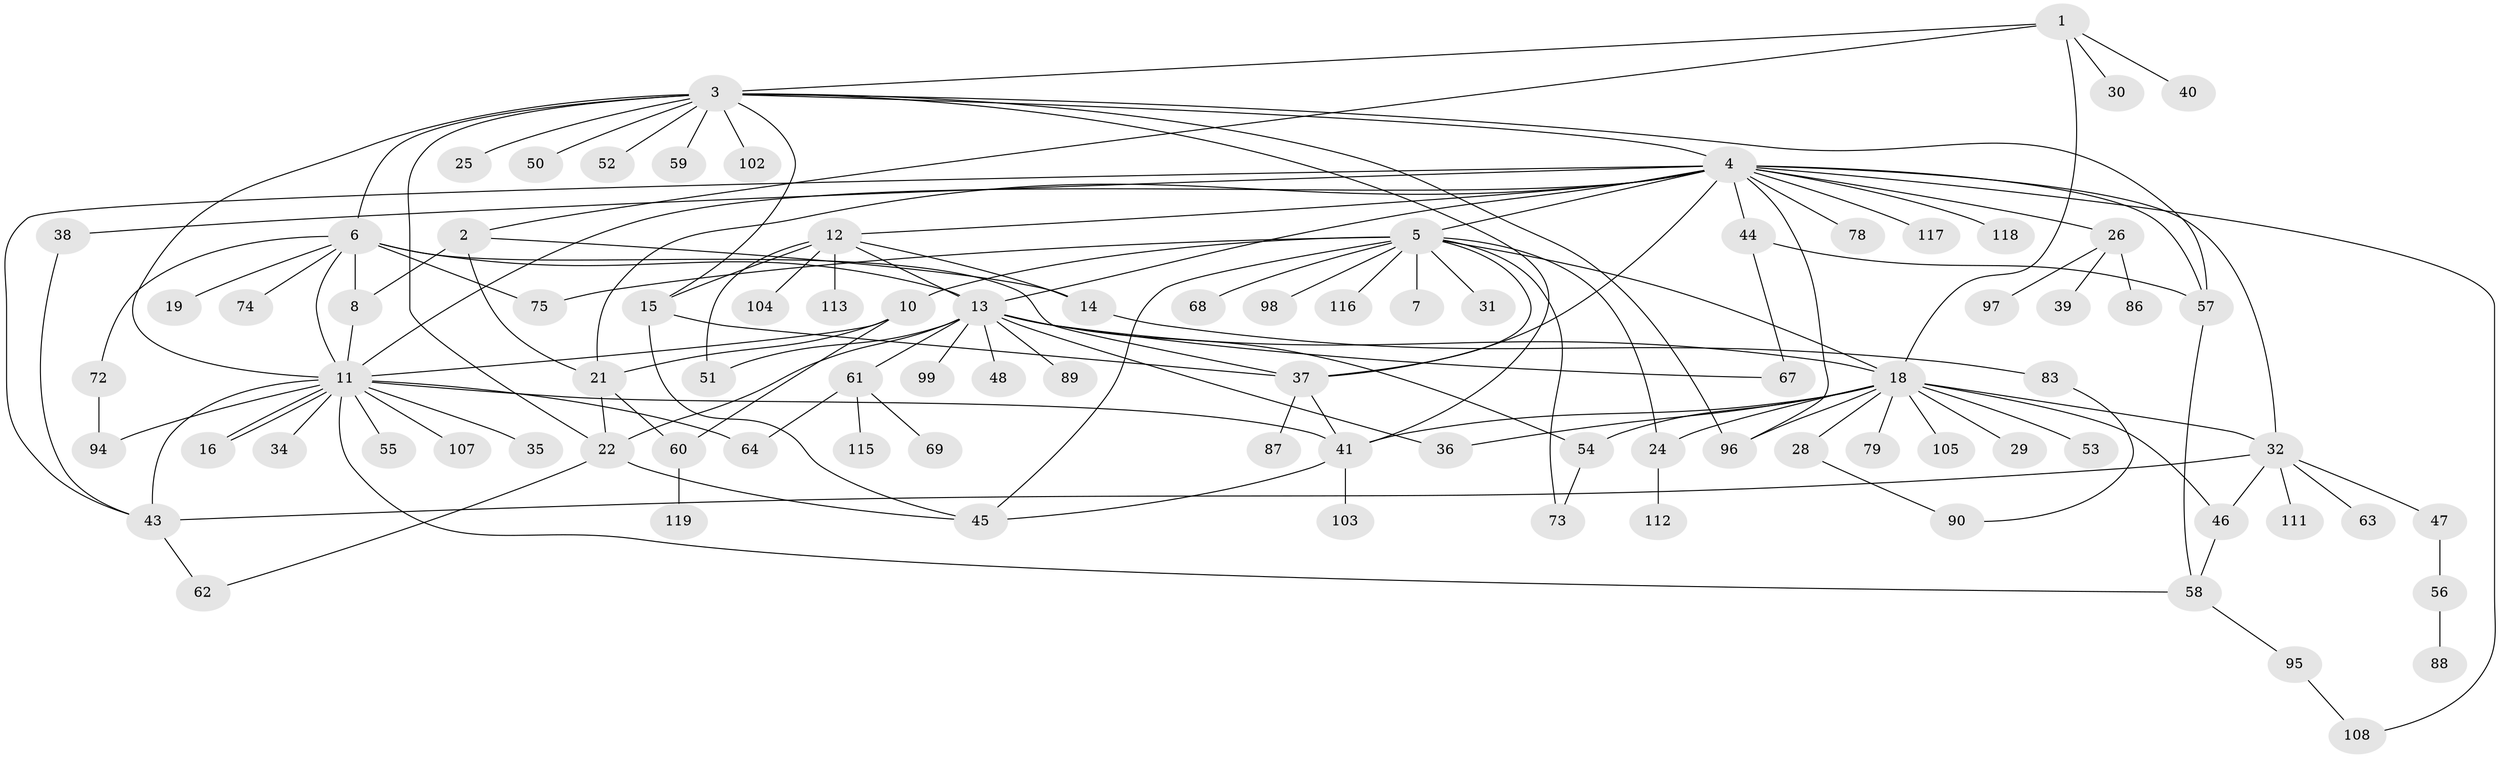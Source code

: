 // Generated by graph-tools (version 1.1) at 2025/52/02/27/25 19:52:00]
// undirected, 91 vertices, 139 edges
graph export_dot {
graph [start="1"]
  node [color=gray90,style=filled];
  1 [super="+33"];
  2 [super="+80"];
  3 [super="+42"];
  4 [super="+49"];
  5 [super="+20"];
  6 [super="+9"];
  7;
  8;
  10 [super="+109"];
  11 [super="+17"];
  12 [super="+66"];
  13 [super="+27"];
  14 [super="+71"];
  15 [super="+65"];
  16;
  18 [super="+23"];
  19;
  21 [super="+77"];
  22 [super="+100"];
  24 [super="+81"];
  25;
  26 [super="+101"];
  28 [super="+85"];
  29;
  30;
  31;
  32 [super="+92"];
  34;
  35;
  36;
  37;
  38;
  39;
  40;
  41 [super="+93"];
  43 [super="+91"];
  44 [super="+76"];
  45;
  46;
  47;
  48;
  50;
  51;
  52;
  53;
  54 [super="+110"];
  55;
  56;
  57 [super="+84"];
  58 [super="+70"];
  59;
  60 [super="+114"];
  61;
  62;
  63;
  64;
  67 [super="+82"];
  68;
  69;
  72;
  73;
  74;
  75;
  78;
  79;
  83;
  86;
  87;
  88;
  89;
  90;
  94;
  95;
  96 [super="+106"];
  97;
  98;
  99;
  102;
  103;
  104;
  105;
  107;
  108;
  111;
  112;
  113;
  115;
  116;
  117;
  118;
  119;
  1 -- 2;
  1 -- 3;
  1 -- 18;
  1 -- 30;
  1 -- 40;
  2 -- 8;
  2 -- 14;
  2 -- 21;
  3 -- 4;
  3 -- 6;
  3 -- 11;
  3 -- 15;
  3 -- 22;
  3 -- 25;
  3 -- 41;
  3 -- 50;
  3 -- 52;
  3 -- 57;
  3 -- 59;
  3 -- 96;
  3 -- 102;
  4 -- 5;
  4 -- 11;
  4 -- 12;
  4 -- 21;
  4 -- 26;
  4 -- 32;
  4 -- 37;
  4 -- 38;
  4 -- 44;
  4 -- 57;
  4 -- 78;
  4 -- 96;
  4 -- 108;
  4 -- 117;
  4 -- 118;
  4 -- 43;
  4 -- 13;
  5 -- 7;
  5 -- 10;
  5 -- 24;
  5 -- 31;
  5 -- 45;
  5 -- 68;
  5 -- 73;
  5 -- 75;
  5 -- 98;
  5 -- 18;
  5 -- 37;
  5 -- 116;
  6 -- 11;
  6 -- 72;
  6 -- 19;
  6 -- 37;
  6 -- 8;
  6 -- 74;
  6 -- 75;
  6 -- 13;
  8 -- 11;
  10 -- 11;
  10 -- 21;
  10 -- 60;
  11 -- 16;
  11 -- 16;
  11 -- 34;
  11 -- 35;
  11 -- 55;
  11 -- 58;
  11 -- 64;
  11 -- 107;
  11 -- 41;
  11 -- 94;
  11 -- 43;
  12 -- 13;
  12 -- 15;
  12 -- 51;
  12 -- 104;
  12 -- 113;
  12 -- 14;
  13 -- 36;
  13 -- 48;
  13 -- 51;
  13 -- 54;
  13 -- 61;
  13 -- 67;
  13 -- 89;
  13 -- 99;
  13 -- 18;
  13 -- 22;
  14 -- 83;
  15 -- 37;
  15 -- 45;
  18 -- 28;
  18 -- 53;
  18 -- 105;
  18 -- 36;
  18 -- 41;
  18 -- 46;
  18 -- 79;
  18 -- 29;
  18 -- 24;
  18 -- 32;
  18 -- 54;
  18 -- 96;
  21 -- 22;
  21 -- 60;
  22 -- 45;
  22 -- 62;
  24 -- 112;
  26 -- 39;
  26 -- 86;
  26 -- 97;
  28 -- 90;
  32 -- 43;
  32 -- 46;
  32 -- 47;
  32 -- 63;
  32 -- 111;
  37 -- 41;
  37 -- 87;
  38 -- 43;
  41 -- 45;
  41 -- 103;
  43 -- 62;
  44 -- 57;
  44 -- 67;
  46 -- 58;
  47 -- 56;
  54 -- 73;
  56 -- 88;
  57 -- 58;
  58 -- 95;
  60 -- 119;
  61 -- 64;
  61 -- 69;
  61 -- 115;
  72 -- 94;
  83 -- 90;
  95 -- 108;
}
